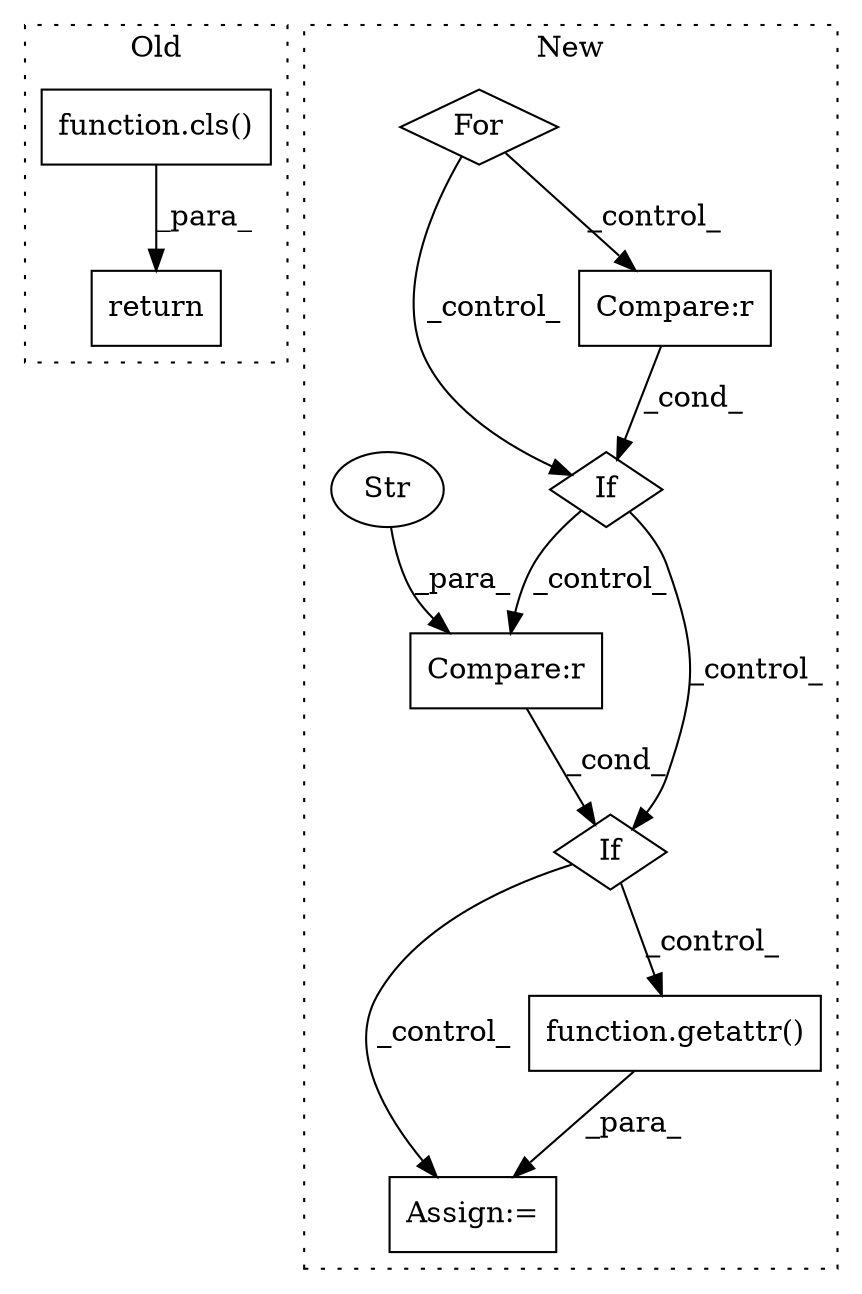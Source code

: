 digraph G {
subgraph cluster0 {
1 [label="function.cls()" a="75" s="3461,3500" l="4,1" shape="box"];
5 [label="return" a="93" s="3454" l="7" shape="box"];
label = "Old";
style="dotted";
}
subgraph cluster1 {
2 [label="For" a="107" s="2863,2897" l="4,14" shape="diamond"];
3 [label="If" a="96" s="3055" l="0" shape="diamond"];
4 [label="Compare:r" a="40" s="3055" l="25" shape="box"];
6 [label="Str" a="66" s="3070" l="10" shape="ellipse"];
7 [label="Assign:=" a="68" s="3106" l="3" shape="box"];
8 [label="If" a="96" s="2911" l="3" shape="diamond"];
9 [label="Compare:r" a="40" s="2914" l="25" shape="box"];
10 [label="function.getattr()" a="75" s="3119,3145" l="8,1" shape="box"];
label = "New";
style="dotted";
}
1 -> 5 [label="_para_"];
2 -> 8 [label="_control_"];
2 -> 9 [label="_control_"];
3 -> 10 [label="_control_"];
3 -> 7 [label="_control_"];
4 -> 3 [label="_cond_"];
6 -> 4 [label="_para_"];
8 -> 3 [label="_control_"];
8 -> 4 [label="_control_"];
9 -> 8 [label="_cond_"];
10 -> 7 [label="_para_"];
}